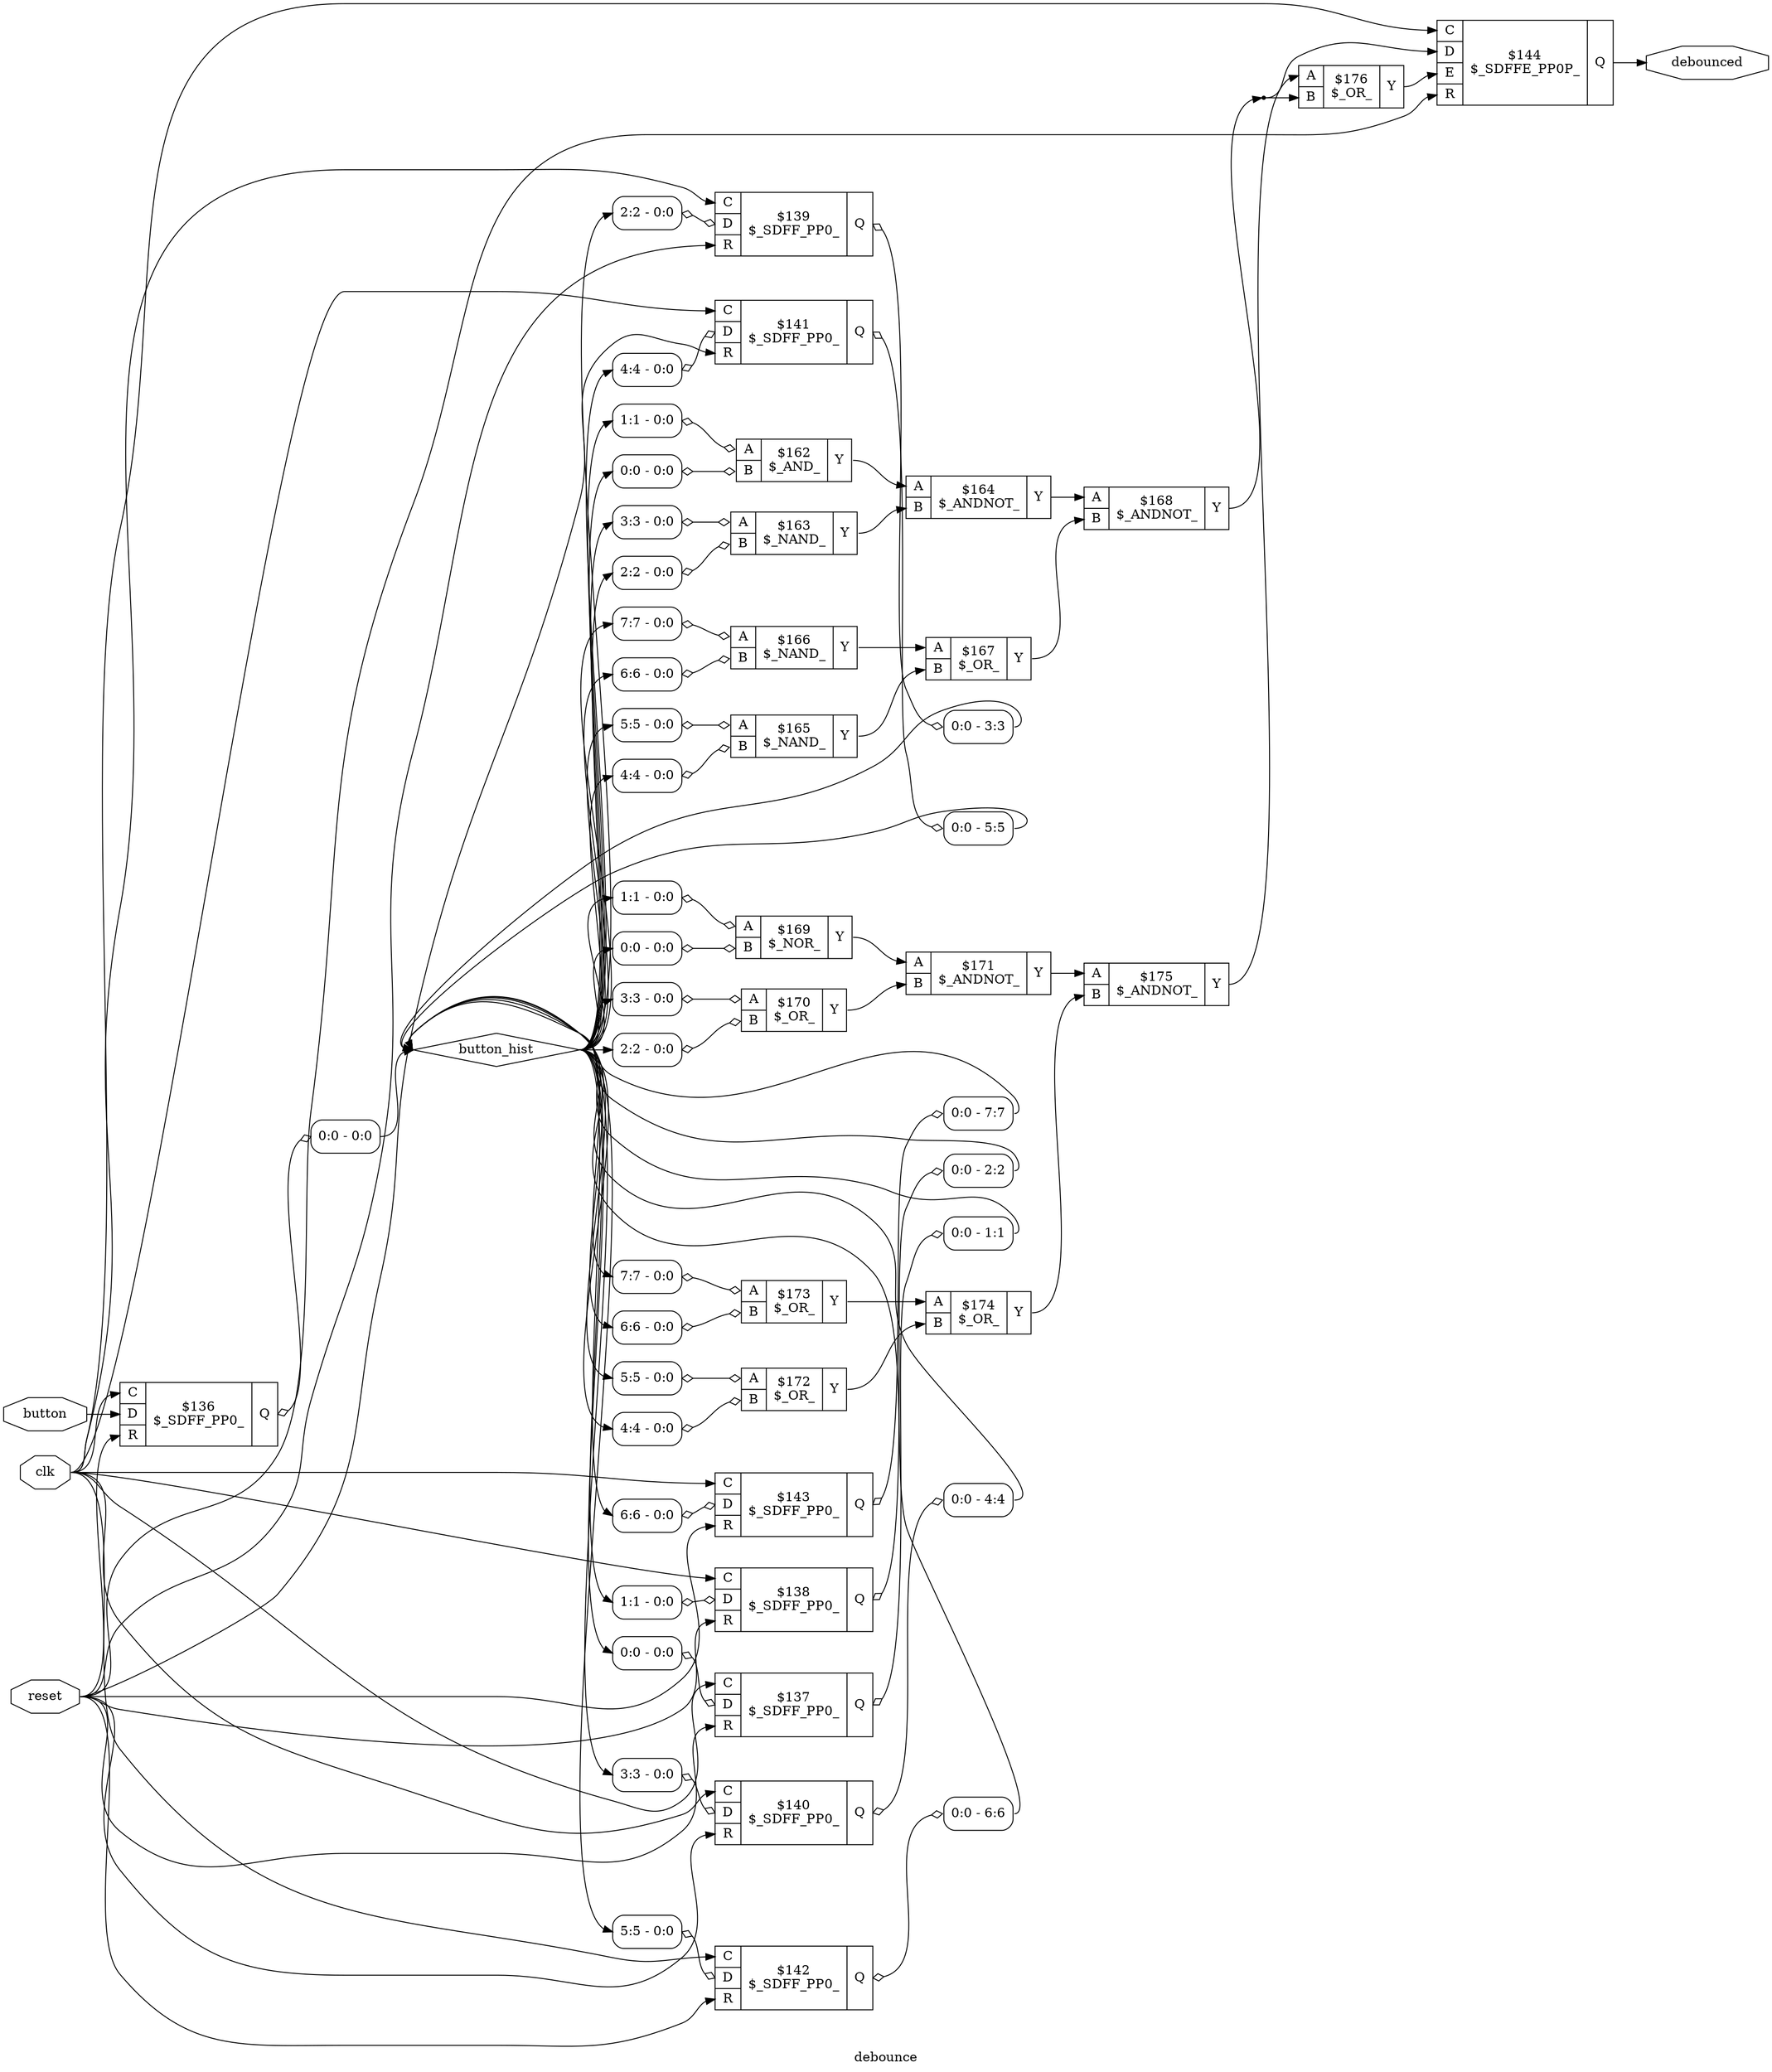 digraph "debounce" {
label="debounce";
rankdir="LR";
remincross=true;
n16 [ shape=octagon, label="button", color="black", fontcolor="black"];
n17 [ shape=diamond, label="button_hist", color="black", fontcolor="black"];
n18 [ shape=octagon, label="clk", color="black", fontcolor="black"];
n19 [ shape=octagon, label="debounced", color="black", fontcolor="black"];
n20 [ shape=octagon, label="reset", color="black", fontcolor="black"];
c24 [ shape=record, label="{{<p21> A|<p22> B}|$162\n$_AND_|{<p23> Y}}",  ];
x0 [ shape=record, style=rounded, label="<s0> 1:1 - 0:0 ", color="black", fontcolor="black" ];
x0:e -> c24:p21:w [arrowhead=odiamond, arrowtail=odiamond, dir=both, color="black", fontcolor="black", label=""];
x1 [ shape=record, style=rounded, label="<s0> 0:0 - 0:0 ", color="black", fontcolor="black" ];
x1:e -> c24:p22:w [arrowhead=odiamond, arrowtail=odiamond, dir=both, color="black", fontcolor="black", label=""];
c25 [ shape=record, label="{{<p21> A|<p22> B}|$163\n$_NAND_|{<p23> Y}}",  ];
x2 [ shape=record, style=rounded, label="<s0> 3:3 - 0:0 ", color="black", fontcolor="black" ];
x2:e -> c25:p21:w [arrowhead=odiamond, arrowtail=odiamond, dir=both, color="black", fontcolor="black", label=""];
x3 [ shape=record, style=rounded, label="<s0> 2:2 - 0:0 ", color="black", fontcolor="black" ];
x3:e -> c25:p22:w [arrowhead=odiamond, arrowtail=odiamond, dir=both, color="black", fontcolor="black", label=""];
c26 [ shape=record, label="{{<p21> A|<p22> B}|$164\n$_ANDNOT_|{<p23> Y}}",  ];
c27 [ shape=record, label="{{<p21> A|<p22> B}|$165\n$_NAND_|{<p23> Y}}",  ];
x4 [ shape=record, style=rounded, label="<s0> 5:5 - 0:0 ", color="black", fontcolor="black" ];
x4:e -> c27:p21:w [arrowhead=odiamond, arrowtail=odiamond, dir=both, color="black", fontcolor="black", label=""];
x5 [ shape=record, style=rounded, label="<s0> 4:4 - 0:0 ", color="black", fontcolor="black" ];
x5:e -> c27:p22:w [arrowhead=odiamond, arrowtail=odiamond, dir=both, color="black", fontcolor="black", label=""];
c28 [ shape=record, label="{{<p21> A|<p22> B}|$166\n$_NAND_|{<p23> Y}}",  ];
x6 [ shape=record, style=rounded, label="<s0> 7:7 - 0:0 ", color="black", fontcolor="black" ];
x6:e -> c28:p21:w [arrowhead=odiamond, arrowtail=odiamond, dir=both, color="black", fontcolor="black", label=""];
x7 [ shape=record, style=rounded, label="<s0> 6:6 - 0:0 ", color="black", fontcolor="black" ];
x7:e -> c28:p22:w [arrowhead=odiamond, arrowtail=odiamond, dir=both, color="black", fontcolor="black", label=""];
c29 [ shape=record, label="{{<p21> A|<p22> B}|$167\n$_OR_|{<p23> Y}}",  ];
c30 [ shape=record, label="{{<p21> A|<p22> B}|$168\n$_ANDNOT_|{<p23> Y}}",  ];
c31 [ shape=record, label="{{<p21> A|<p22> B}|$169\n$_NOR_|{<p23> Y}}",  ];
x8 [ shape=record, style=rounded, label="<s0> 1:1 - 0:0 ", color="black", fontcolor="black" ];
x8:e -> c31:p21:w [arrowhead=odiamond, arrowtail=odiamond, dir=both, color="black", fontcolor="black", label=""];
x9 [ shape=record, style=rounded, label="<s0> 0:0 - 0:0 ", color="black", fontcolor="black" ];
x9:e -> c31:p22:w [arrowhead=odiamond, arrowtail=odiamond, dir=both, color="black", fontcolor="black", label=""];
c32 [ shape=record, label="{{<p21> A|<p22> B}|$170\n$_OR_|{<p23> Y}}",  ];
x10 [ shape=record, style=rounded, label="<s0> 3:3 - 0:0 ", color="black", fontcolor="black" ];
x10:e -> c32:p21:w [arrowhead=odiamond, arrowtail=odiamond, dir=both, color="black", fontcolor="black", label=""];
x11 [ shape=record, style=rounded, label="<s0> 2:2 - 0:0 ", color="black", fontcolor="black" ];
x11:e -> c32:p22:w [arrowhead=odiamond, arrowtail=odiamond, dir=both, color="black", fontcolor="black", label=""];
c33 [ shape=record, label="{{<p21> A|<p22> B}|$171\n$_ANDNOT_|{<p23> Y}}",  ];
c34 [ shape=record, label="{{<p21> A|<p22> B}|$172\n$_OR_|{<p23> Y}}",  ];
x12 [ shape=record, style=rounded, label="<s0> 5:5 - 0:0 ", color="black", fontcolor="black" ];
x12:e -> c34:p21:w [arrowhead=odiamond, arrowtail=odiamond, dir=both, color="black", fontcolor="black", label=""];
x13 [ shape=record, style=rounded, label="<s0> 4:4 - 0:0 ", color="black", fontcolor="black" ];
x13:e -> c34:p22:w [arrowhead=odiamond, arrowtail=odiamond, dir=both, color="black", fontcolor="black", label=""];
c35 [ shape=record, label="{{<p21> A|<p22> B}|$173\n$_OR_|{<p23> Y}}",  ];
x14 [ shape=record, style=rounded, label="<s0> 7:7 - 0:0 ", color="black", fontcolor="black" ];
x14:e -> c35:p21:w [arrowhead=odiamond, arrowtail=odiamond, dir=both, color="black", fontcolor="black", label=""];
x15 [ shape=record, style=rounded, label="<s0> 6:6 - 0:0 ", color="black", fontcolor="black" ];
x15:e -> c35:p22:w [arrowhead=odiamond, arrowtail=odiamond, dir=both, color="black", fontcolor="black", label=""];
c36 [ shape=record, label="{{<p21> A|<p22> B}|$174\n$_OR_|{<p23> Y}}",  ];
c37 [ shape=record, label="{{<p21> A|<p22> B}|$175\n$_ANDNOT_|{<p23> Y}}",  ];
c38 [ shape=record, label="{{<p21> A|<p22> B}|$176\n$_OR_|{<p23> Y}}",  ];
c43 [ shape=record, label="{{<p39> C|<p40> D|<p41> R}|$136\n$_SDFF_PP0_|{<p42> Q}}",  ];
x16 [ shape=record, style=rounded, label="<s0> 0:0 - 0:0 ", color="black", fontcolor="black" ];
c43:p42:e -> x16:w [arrowhead=odiamond, arrowtail=odiamond, dir=both, color="black", fontcolor="black", label=""];
c44 [ shape=record, label="{{<p39> C|<p40> D|<p41> R}|$137\n$_SDFF_PP0_|{<p42> Q}}",  ];
x17 [ shape=record, style=rounded, label="<s0> 0:0 - 0:0 ", color="black", fontcolor="black" ];
x17:e -> c44:p40:w [arrowhead=odiamond, arrowtail=odiamond, dir=both, color="black", fontcolor="black", label=""];
x18 [ shape=record, style=rounded, label="<s0> 0:0 - 1:1 ", color="black", fontcolor="black" ];
c44:p42:e -> x18:w [arrowhead=odiamond, arrowtail=odiamond, dir=both, color="black", fontcolor="black", label=""];
c45 [ shape=record, label="{{<p39> C|<p40> D|<p41> R}|$138\n$_SDFF_PP0_|{<p42> Q}}",  ];
x19 [ shape=record, style=rounded, label="<s0> 1:1 - 0:0 ", color="black", fontcolor="black" ];
x19:e -> c45:p40:w [arrowhead=odiamond, arrowtail=odiamond, dir=both, color="black", fontcolor="black", label=""];
x20 [ shape=record, style=rounded, label="<s0> 0:0 - 2:2 ", color="black", fontcolor="black" ];
c45:p42:e -> x20:w [arrowhead=odiamond, arrowtail=odiamond, dir=both, color="black", fontcolor="black", label=""];
c46 [ shape=record, label="{{<p39> C|<p40> D|<p41> R}|$139\n$_SDFF_PP0_|{<p42> Q}}",  ];
x21 [ shape=record, style=rounded, label="<s0> 2:2 - 0:0 ", color="black", fontcolor="black" ];
x21:e -> c46:p40:w [arrowhead=odiamond, arrowtail=odiamond, dir=both, color="black", fontcolor="black", label=""];
x22 [ shape=record, style=rounded, label="<s0> 0:0 - 3:3 ", color="black", fontcolor="black" ];
c46:p42:e -> x22:w [arrowhead=odiamond, arrowtail=odiamond, dir=both, color="black", fontcolor="black", label=""];
c47 [ shape=record, label="{{<p39> C|<p40> D|<p41> R}|$140\n$_SDFF_PP0_|{<p42> Q}}",  ];
x23 [ shape=record, style=rounded, label="<s0> 3:3 - 0:0 ", color="black", fontcolor="black" ];
x23:e -> c47:p40:w [arrowhead=odiamond, arrowtail=odiamond, dir=both, color="black", fontcolor="black", label=""];
x24 [ shape=record, style=rounded, label="<s0> 0:0 - 4:4 ", color="black", fontcolor="black" ];
c47:p42:e -> x24:w [arrowhead=odiamond, arrowtail=odiamond, dir=both, color="black", fontcolor="black", label=""];
c48 [ shape=record, label="{{<p39> C|<p40> D|<p41> R}|$141\n$_SDFF_PP0_|{<p42> Q}}",  ];
x25 [ shape=record, style=rounded, label="<s0> 4:4 - 0:0 ", color="black", fontcolor="black" ];
x25:e -> c48:p40:w [arrowhead=odiamond, arrowtail=odiamond, dir=both, color="black", fontcolor="black", label=""];
x26 [ shape=record, style=rounded, label="<s0> 0:0 - 5:5 ", color="black", fontcolor="black" ];
c48:p42:e -> x26:w [arrowhead=odiamond, arrowtail=odiamond, dir=both, color="black", fontcolor="black", label=""];
c49 [ shape=record, label="{{<p39> C|<p40> D|<p41> R}|$142\n$_SDFF_PP0_|{<p42> Q}}",  ];
x27 [ shape=record, style=rounded, label="<s0> 5:5 - 0:0 ", color="black", fontcolor="black" ];
x27:e -> c49:p40:w [arrowhead=odiamond, arrowtail=odiamond, dir=both, color="black", fontcolor="black", label=""];
x28 [ shape=record, style=rounded, label="<s0> 0:0 - 6:6 ", color="black", fontcolor="black" ];
c49:p42:e -> x28:w [arrowhead=odiamond, arrowtail=odiamond, dir=both, color="black", fontcolor="black", label=""];
c50 [ shape=record, label="{{<p39> C|<p40> D|<p41> R}|$143\n$_SDFF_PP0_|{<p42> Q}}",  ];
x29 [ shape=record, style=rounded, label="<s0> 6:6 - 0:0 ", color="black", fontcolor="black" ];
x29:e -> c50:p40:w [arrowhead=odiamond, arrowtail=odiamond, dir=both, color="black", fontcolor="black", label=""];
x30 [ shape=record, style=rounded, label="<s0> 0:0 - 7:7 ", color="black", fontcolor="black" ];
c50:p42:e -> x30:w [arrowhead=odiamond, arrowtail=odiamond, dir=both, color="black", fontcolor="black", label=""];
c52 [ shape=record, label="{{<p39> C|<p40> D|<p51> E|<p41> R}|$144\n$_SDFFE_PP0P_|{<p42> Q}}",  ];
c38:p23:e -> c52:p51:w [color="black", fontcolor="black", label=""];
c32:p23:e -> c33:p22:w [color="black", fontcolor="black", label=""];
c33:p23:e -> c37:p21:w [color="black", fontcolor="black", label=""];
c34:p23:e -> c36:p22:w [color="black", fontcolor="black", label=""];
c35:p23:e -> c36:p21:w [color="black", fontcolor="black", label=""];
c36:p23:e -> c37:p22:w [color="black", fontcolor="black", label=""];
c37:p23:e -> c38:p21:w [color="black", fontcolor="black", label=""];
n16:e -> c43:p40:w [color="black", fontcolor="black", label=""];
x16:s0:e -> n17:w [color="black", fontcolor="black", label=""];
x18:s0:e -> n17:w [color="black", fontcolor="black", label=""];
x20:s0:e -> n17:w [color="black", fontcolor="black", label=""];
x22:s0:e -> n17:w [color="black", fontcolor="black", label=""];
x24:s0:e -> n17:w [color="black", fontcolor="black", label=""];
x26:s0:e -> n17:w [color="black", fontcolor="black", label=""];
x28:s0:e -> n17:w [color="black", fontcolor="black", label=""];
x30:s0:e -> n17:w [color="black", fontcolor="black", label=""];
n17:e -> x0:s0:w [color="black", fontcolor="black", label=""];
n17:e -> x10:s0:w [color="black", fontcolor="black", label=""];
n17:e -> x11:s0:w [color="black", fontcolor="black", label=""];
n17:e -> x12:s0:w [color="black", fontcolor="black", label=""];
n17:e -> x13:s0:w [color="black", fontcolor="black", label=""];
n17:e -> x14:s0:w [color="black", fontcolor="black", label=""];
n17:e -> x15:s0:w [color="black", fontcolor="black", label=""];
n17:e -> x17:s0:w [color="black", fontcolor="black", label=""];
n17:e -> x19:s0:w [color="black", fontcolor="black", label=""];
n17:e -> x1:s0:w [color="black", fontcolor="black", label=""];
n17:e -> x21:s0:w [color="black", fontcolor="black", label=""];
n17:e -> x23:s0:w [color="black", fontcolor="black", label=""];
n17:e -> x25:s0:w [color="black", fontcolor="black", label=""];
n17:e -> x27:s0:w [color="black", fontcolor="black", label=""];
n17:e -> x29:s0:w [color="black", fontcolor="black", label=""];
n17:e -> x2:s0:w [color="black", fontcolor="black", label=""];
n17:e -> x3:s0:w [color="black", fontcolor="black", label=""];
n17:e -> x4:s0:w [color="black", fontcolor="black", label=""];
n17:e -> x5:s0:w [color="black", fontcolor="black", label=""];
n17:e -> x6:s0:w [color="black", fontcolor="black", label=""];
n17:e -> x7:s0:w [color="black", fontcolor="black", label=""];
n17:e -> x8:s0:w [color="black", fontcolor="black", label=""];
n17:e -> x9:s0:w [color="black", fontcolor="black", label=""];
n18:e -> c43:p39:w [color="black", fontcolor="black", label=""];
n18:e -> c44:p39:w [color="black", fontcolor="black", label=""];
n18:e -> c45:p39:w [color="black", fontcolor="black", label=""];
n18:e -> c46:p39:w [color="black", fontcolor="black", label=""];
n18:e -> c47:p39:w [color="black", fontcolor="black", label=""];
n18:e -> c48:p39:w [color="black", fontcolor="black", label=""];
n18:e -> c49:p39:w [color="black", fontcolor="black", label=""];
n18:e -> c50:p39:w [color="black", fontcolor="black", label=""];
n18:e -> c52:p39:w [color="black", fontcolor="black", label=""];
c52:p42:e -> n19:w [color="black", fontcolor="black", label=""];
n2 [ shape=point ];
c30:p23:e -> n2:w [color="black", fontcolor="black", label=""];
n2:e -> c38:p22:w [color="black", fontcolor="black", label=""];
n2:e -> c52:p40:w [color="black", fontcolor="black", label=""];
n20:e -> c43:p41:w [color="black", fontcolor="black", label=""];
n20:e -> c44:p41:w [color="black", fontcolor="black", label=""];
n20:e -> c45:p41:w [color="black", fontcolor="black", label=""];
n20:e -> c46:p41:w [color="black", fontcolor="black", label=""];
n20:e -> c47:p41:w [color="black", fontcolor="black", label=""];
n20:e -> c48:p41:w [color="black", fontcolor="black", label=""];
n20:e -> c49:p41:w [color="black", fontcolor="black", label=""];
n20:e -> c50:p41:w [color="black", fontcolor="black", label=""];
n20:e -> c52:p41:w [color="black", fontcolor="black", label=""];
c24:p23:e -> c26:p21:w [color="black", fontcolor="black", label=""];
c25:p23:e -> c26:p22:w [color="black", fontcolor="black", label=""];
c26:p23:e -> c30:p21:w [color="black", fontcolor="black", label=""];
c27:p23:e -> c29:p22:w [color="black", fontcolor="black", label=""];
c28:p23:e -> c29:p21:w [color="black", fontcolor="black", label=""];
c29:p23:e -> c30:p22:w [color="black", fontcolor="black", label=""];
c31:p23:e -> c33:p21:w [color="black", fontcolor="black", label=""];
}
